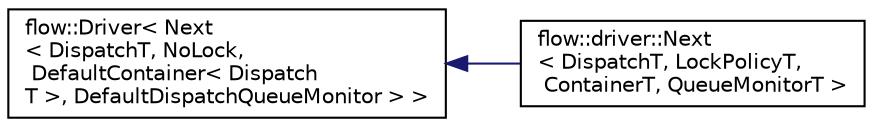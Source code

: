 digraph "Graphical Class Hierarchy"
{
 // LATEX_PDF_SIZE
  edge [fontname="Helvetica",fontsize="10",labelfontname="Helvetica",labelfontsize="10"];
  node [fontname="Helvetica",fontsize="10",shape=record];
  rankdir="LR";
  Node0 [label="flow::Driver\< Next\l\< DispatchT, NoLock,\l DefaultContainer\< Dispatch\lT \>, DefaultDispatchQueueMonitor \> \>",height=0.2,width=0.4,color="black", fillcolor="white", style="filled",URL="$classflow_1_1_driver.html",tooltip=" "];
  Node0 -> Node1 [dir="back",color="midnightblue",fontsize="10",style="solid",fontname="Helvetica"];
  Node1 [label="flow::driver::Next\l\< DispatchT, LockPolicyT,\l ContainerT, QueueMonitorT \>",height=0.2,width=0.4,color="black", fillcolor="white", style="filled",URL="$classflow_1_1driver_1_1_next.html",tooltip="Captures the next oldest data element."];
}
